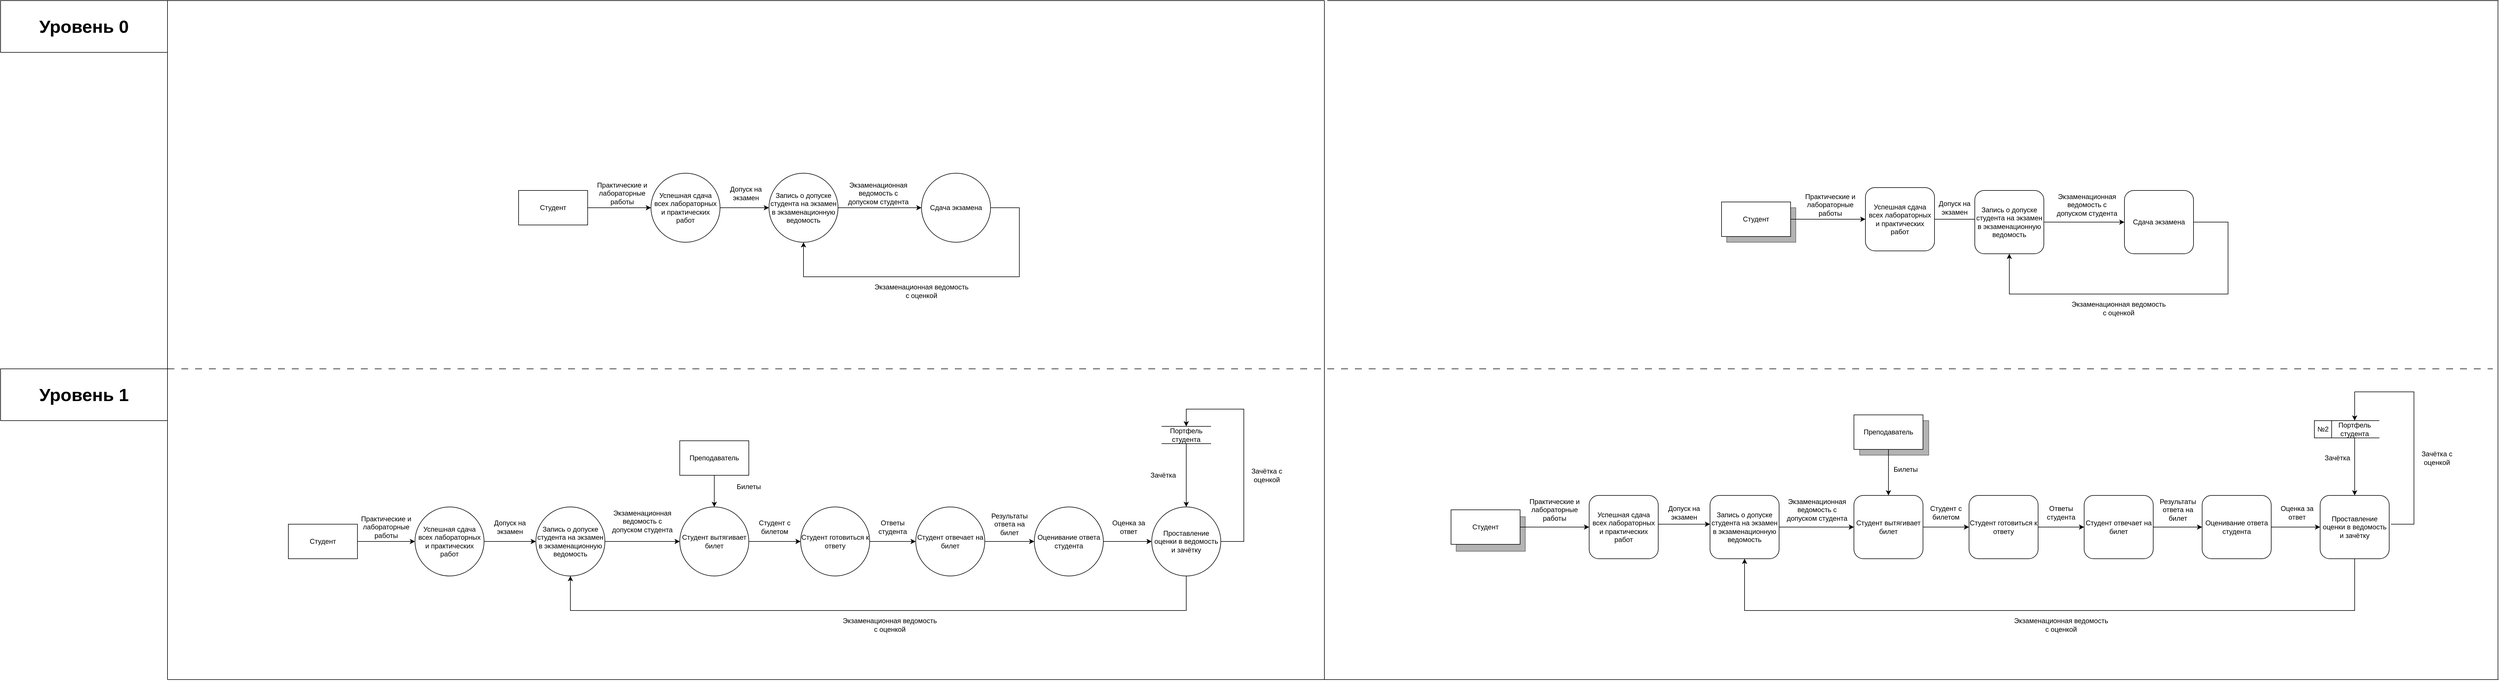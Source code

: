 <mxfile version="24.7.17">
  <diagram name="Страница — 1" id="KuF1aNF__Dn9vjjgXvMM">
    <mxGraphModel dx="2700" dy="2053" grid="1" gridSize="10" guides="1" tooltips="1" connect="1" arrows="1" fold="1" page="1" pageScale="1" pageWidth="827" pageHeight="1169" math="0" shadow="0">
      <root>
        <mxCell id="0" />
        <mxCell id="1" parent="0" />
        <mxCell id="7VWR8RbHU1ZDGCrCG8eW-115" value="" style="rounded=0;whiteSpace=wrap;html=1;fillColor=#B3B3B3;fontColor=#333333;strokeColor=#666666;" parent="1" vertex="1">
          <mxGeometry x="2610" y="450" width="120" height="60" as="geometry" />
        </mxCell>
        <mxCell id="oi9j0CM-D3y_nceLljSZ-13" value="Преподаватель" style="rounded=0;whiteSpace=wrap;html=1;" parent="1" vertex="1">
          <mxGeometry x="560" y="485" width="120" height="60" as="geometry" />
        </mxCell>
        <mxCell id="oi9j0CM-D3y_nceLljSZ-25" value="" style="endArrow=classic;html=1;rounded=0;exitX=1;exitY=0.5;exitDx=0;exitDy=0;entryX=0;entryY=0.5;entryDx=0;entryDy=0;" parent="1" source="Vf7tZnKfZint6bOVtPZR-2" edge="1">
          <mxGeometry width="50" height="50" relative="1" as="geometry">
            <mxPoint x="190" y="660" as="sourcePoint" />
            <mxPoint x="310" y="660" as="targetPoint" />
          </mxGeometry>
        </mxCell>
        <mxCell id="oi9j0CM-D3y_nceLljSZ-30" value="Допуск на&lt;br&gt;экзамен" style="text;html=1;align=center;verticalAlign=middle;whiteSpace=wrap;rounded=0;" parent="1" vertex="1">
          <mxGeometry x="230" y="620" width="70" height="30" as="geometry" />
        </mxCell>
        <mxCell id="7VWR8RbHU1ZDGCrCG8eW-5" value="Ответы студента" style="text;html=1;align=center;verticalAlign=middle;whiteSpace=wrap;rounded=0;" parent="1" vertex="1">
          <mxGeometry x="900" y="620" width="60" height="30" as="geometry" />
        </mxCell>
        <mxCell id="7VWR8RbHU1ZDGCrCG8eW-9" value="Запись о допуске студента на экзамен в экзаменационную ведомость" style="ellipse;whiteSpace=wrap;html=1;aspect=fixed;" parent="1" vertex="1">
          <mxGeometry x="310" y="600" width="120" height="120" as="geometry" />
        </mxCell>
        <mxCell id="7VWR8RbHU1ZDGCrCG8eW-18" value="" style="endArrow=classic;html=1;rounded=0;exitX=1;exitY=0.5;exitDx=0;exitDy=0;entryX=0;entryY=0.5;entryDx=0;entryDy=0;" parent="1" source="7VWR8RbHU1ZDGCrCG8eW-9" target="7VWR8RbHU1ZDGCrCG8eW-20" edge="1">
          <mxGeometry width="50" height="50" relative="1" as="geometry">
            <mxPoint x="530" y="770" as="sourcePoint" />
            <mxPoint x="590" y="660" as="targetPoint" />
          </mxGeometry>
        </mxCell>
        <mxCell id="7VWR8RbHU1ZDGCrCG8eW-19" value="Экзаменационная&lt;br&gt;ведомость с допуском студента" style="text;html=1;align=center;verticalAlign=middle;whiteSpace=wrap;rounded=0;" parent="1" vertex="1">
          <mxGeometry x="440" y="600" width="110" height="50" as="geometry" />
        </mxCell>
        <mxCell id="7VWR8RbHU1ZDGCrCG8eW-20" value="Студент вытягивает билет" style="ellipse;whiteSpace=wrap;html=1;aspect=fixed;" parent="1" vertex="1">
          <mxGeometry x="560" y="600" width="120" height="120" as="geometry" />
        </mxCell>
        <mxCell id="7VWR8RbHU1ZDGCrCG8eW-21" value="" style="endArrow=classic;html=1;rounded=0;entryX=0.5;entryY=0;entryDx=0;entryDy=0;exitX=0.5;exitY=1;exitDx=0;exitDy=0;" parent="1" source="oi9j0CM-D3y_nceLljSZ-13" target="7VWR8RbHU1ZDGCrCG8eW-20" edge="1">
          <mxGeometry width="50" height="50" relative="1" as="geometry">
            <mxPoint x="650" y="520" as="sourcePoint" />
            <mxPoint x="800" y="710" as="targetPoint" />
          </mxGeometry>
        </mxCell>
        <mxCell id="7VWR8RbHU1ZDGCrCG8eW-22" value="Билеты" style="text;html=1;align=center;verticalAlign=middle;whiteSpace=wrap;rounded=0;" parent="1" vertex="1">
          <mxGeometry x="650" y="550" width="60" height="30" as="geometry" />
        </mxCell>
        <mxCell id="7VWR8RbHU1ZDGCrCG8eW-23" value="Студент готовиться к ответу" style="ellipse;whiteSpace=wrap;html=1;aspect=fixed;" parent="1" vertex="1">
          <mxGeometry x="770" y="600" width="120" height="120" as="geometry" />
        </mxCell>
        <mxCell id="7VWR8RbHU1ZDGCrCG8eW-24" value="" style="endArrow=classic;html=1;rounded=0;exitX=1;exitY=0.5;exitDx=0;exitDy=0;entryX=0;entryY=0.5;entryDx=0;entryDy=0;" parent="1" source="7VWR8RbHU1ZDGCrCG8eW-20" target="7VWR8RbHU1ZDGCrCG8eW-23" edge="1">
          <mxGeometry width="50" height="50" relative="1" as="geometry">
            <mxPoint x="790" y="760" as="sourcePoint" />
            <mxPoint x="840" y="710" as="targetPoint" />
          </mxGeometry>
        </mxCell>
        <mxCell id="7VWR8RbHU1ZDGCrCG8eW-25" value="Студент с билетом" style="text;html=1;align=center;verticalAlign=middle;whiteSpace=wrap;rounded=0;" parent="1" vertex="1">
          <mxGeometry x="695" y="620" width="60" height="30" as="geometry" />
        </mxCell>
        <mxCell id="7VWR8RbHU1ZDGCrCG8eW-26" value="Студент отвечает на билет" style="ellipse;whiteSpace=wrap;html=1;aspect=fixed;" parent="1" vertex="1">
          <mxGeometry x="970" y="600" width="120" height="120" as="geometry" />
        </mxCell>
        <mxCell id="7VWR8RbHU1ZDGCrCG8eW-27" value="" style="endArrow=classic;html=1;rounded=0;exitX=1;exitY=0.5;exitDx=0;exitDy=0;entryX=0;entryY=0.5;entryDx=0;entryDy=0;" parent="1" source="7VWR8RbHU1ZDGCrCG8eW-23" target="7VWR8RbHU1ZDGCrCG8eW-26" edge="1">
          <mxGeometry width="50" height="50" relative="1" as="geometry">
            <mxPoint x="760" y="780" as="sourcePoint" />
            <mxPoint x="1110" y="660" as="targetPoint" />
          </mxGeometry>
        </mxCell>
        <mxCell id="7VWR8RbHU1ZDGCrCG8eW-28" value="Портфель студента" style="text;html=1;align=center;verticalAlign=middle;whiteSpace=wrap;rounded=0;" parent="1" vertex="1">
          <mxGeometry x="1397" y="460" width="86" height="30" as="geometry" />
        </mxCell>
        <mxCell id="7VWR8RbHU1ZDGCrCG8eW-29" value="" style="endArrow=classic;html=1;rounded=0;exitX=1;exitY=0.5;exitDx=0;exitDy=0;entryX=0;entryY=0.5;entryDx=0;entryDy=0;" parent="1" source="7VWR8RbHU1ZDGCrCG8eW-26" target="7VWR8RbHU1ZDGCrCG8eW-31" edge="1">
          <mxGeometry width="50" height="50" relative="1" as="geometry">
            <mxPoint x="1020" y="780" as="sourcePoint" />
            <mxPoint x="1330" y="660" as="targetPoint" />
          </mxGeometry>
        </mxCell>
        <mxCell id="7VWR8RbHU1ZDGCrCG8eW-30" value="Результаты ответа на билет" style="text;html=1;align=center;verticalAlign=middle;whiteSpace=wrap;rounded=0;" parent="1" vertex="1">
          <mxGeometry x="1090" y="615" width="86" height="30" as="geometry" />
        </mxCell>
        <mxCell id="7VWR8RbHU1ZDGCrCG8eW-31" value="Оценивание ответа студента" style="ellipse;whiteSpace=wrap;html=1;aspect=fixed;" parent="1" vertex="1">
          <mxGeometry x="1176" y="600" width="120" height="120" as="geometry" />
        </mxCell>
        <mxCell id="7VWR8RbHU1ZDGCrCG8eW-32" value="" style="endArrow=none;html=1;rounded=0;exitX=0;exitY=0;exitDx=0;exitDy=0;entryX=1;entryY=0;entryDx=0;entryDy=0;" parent="1" source="7VWR8RbHU1ZDGCrCG8eW-28" target="7VWR8RbHU1ZDGCrCG8eW-28" edge="1">
          <mxGeometry width="50" height="50" relative="1" as="geometry">
            <mxPoint x="1190" y="770" as="sourcePoint" />
            <mxPoint x="1240" y="720" as="targetPoint" />
          </mxGeometry>
        </mxCell>
        <mxCell id="7VWR8RbHU1ZDGCrCG8eW-33" value="" style="endArrow=none;html=1;rounded=0;exitX=0;exitY=1;exitDx=0;exitDy=0;entryX=1;entryY=1;entryDx=0;entryDy=0;" parent="1" source="7VWR8RbHU1ZDGCrCG8eW-28" target="7VWR8RbHU1ZDGCrCG8eW-28" edge="1">
          <mxGeometry width="50" height="50" relative="1" as="geometry">
            <mxPoint x="1190" y="720" as="sourcePoint" />
            <mxPoint x="1240" y="670" as="targetPoint" />
          </mxGeometry>
        </mxCell>
        <mxCell id="7VWR8RbHU1ZDGCrCG8eW-35" value="" style="endArrow=classic;html=1;rounded=0;entryX=0.5;entryY=0;entryDx=0;entryDy=0;exitX=0.5;exitY=1;exitDx=0;exitDy=0;" parent="1" source="7VWR8RbHU1ZDGCrCG8eW-28" edge="1" target="7VWR8RbHU1ZDGCrCG8eW-36">
          <mxGeometry width="50" height="50" relative="1" as="geometry">
            <mxPoint x="1614" y="500" as="sourcePoint" />
            <mxPoint x="1500" y="600" as="targetPoint" />
          </mxGeometry>
        </mxCell>
        <mxCell id="7VWR8RbHU1ZDGCrCG8eW-36" value="Проставление оценки в ведомость и зачётку" style="ellipse;whiteSpace=wrap;html=1;aspect=fixed;" parent="1" vertex="1">
          <mxGeometry x="1380" y="600" width="120" height="120" as="geometry" />
        </mxCell>
        <mxCell id="7VWR8RbHU1ZDGCrCG8eW-37" value="" style="endArrow=classic;html=1;rounded=0;exitX=1;exitY=0.5;exitDx=0;exitDy=0;entryX=0;entryY=0.5;entryDx=0;entryDy=0;" parent="1" source="7VWR8RbHU1ZDGCrCG8eW-31" target="7VWR8RbHU1ZDGCrCG8eW-36" edge="1">
          <mxGeometry width="50" height="50" relative="1" as="geometry">
            <mxPoint x="1220" y="740" as="sourcePoint" />
            <mxPoint x="1270" y="690" as="targetPoint" />
          </mxGeometry>
        </mxCell>
        <mxCell id="7VWR8RbHU1ZDGCrCG8eW-38" value="Оценка за ответ" style="text;html=1;align=center;verticalAlign=middle;whiteSpace=wrap;rounded=0;" parent="1" vertex="1">
          <mxGeometry x="1310" y="620" width="60" height="30" as="geometry" />
        </mxCell>
        <mxCell id="7VWR8RbHU1ZDGCrCG8eW-39" value="" style="endArrow=classic;html=1;rounded=0;exitX=1;exitY=0.5;exitDx=0;exitDy=0;entryX=0.5;entryY=0;entryDx=0;entryDy=0;" parent="1" source="7VWR8RbHU1ZDGCrCG8eW-36" edge="1" target="7VWR8RbHU1ZDGCrCG8eW-28">
          <mxGeometry width="50" height="50" relative="1" as="geometry">
            <mxPoint x="1330" y="890" as="sourcePoint" />
            <mxPoint x="1500" y="460" as="targetPoint" />
            <Array as="points">
              <mxPoint x="1540" y="660" />
              <mxPoint x="1540" y="430" />
              <mxPoint x="1440" y="430" />
            </Array>
          </mxGeometry>
        </mxCell>
        <mxCell id="7VWR8RbHU1ZDGCrCG8eW-40" value="Зачётка" style="text;html=1;align=center;verticalAlign=middle;whiteSpace=wrap;rounded=0;" parent="1" vertex="1">
          <mxGeometry x="1370" y="530" width="60" height="30" as="geometry" />
        </mxCell>
        <mxCell id="7VWR8RbHU1ZDGCrCG8eW-41" value="Зачётка с оценкой" style="text;html=1;align=center;verticalAlign=middle;whiteSpace=wrap;rounded=0;" parent="1" vertex="1">
          <mxGeometry x="1550" y="530" width="60" height="30" as="geometry" />
        </mxCell>
        <mxCell id="7VWR8RbHU1ZDGCrCG8eW-43" value="" style="endArrow=classic;html=1;rounded=0;exitX=0.5;exitY=1;exitDx=0;exitDy=0;entryX=0.5;entryY=1;entryDx=0;entryDy=0;" parent="1" source="7VWR8RbHU1ZDGCrCG8eW-36" target="7VWR8RbHU1ZDGCrCG8eW-9" edge="1">
          <mxGeometry width="50" height="50" relative="1" as="geometry">
            <mxPoint x="1300" y="710" as="sourcePoint" />
            <mxPoint x="370" y="800" as="targetPoint" />
            <Array as="points">
              <mxPoint x="1440" y="780" />
              <mxPoint x="370" y="780" />
            </Array>
          </mxGeometry>
        </mxCell>
        <mxCell id="7VWR8RbHU1ZDGCrCG8eW-44" value="Экзаменационная ведомость с оценкой" style="text;html=1;align=center;verticalAlign=middle;whiteSpace=wrap;rounded=0;" parent="1" vertex="1">
          <mxGeometry x="840" y="790" width="170" height="30" as="geometry" />
        </mxCell>
        <mxCell id="7VWR8RbHU1ZDGCrCG8eW-48" value="" style="endArrow=none;html=1;rounded=0;" parent="1" edge="1">
          <mxGeometry width="50" height="50" relative="1" as="geometry">
            <mxPoint x="-330" y="900" as="sourcePoint" />
            <mxPoint x="1680" y="900" as="targetPoint" />
          </mxGeometry>
        </mxCell>
        <mxCell id="7VWR8RbHU1ZDGCrCG8eW-49" value="" style="endArrow=none;html=1;rounded=0;" parent="1" edge="1">
          <mxGeometry width="50" height="50" relative="1" as="geometry">
            <mxPoint x="-330" y="900" as="sourcePoint" />
            <mxPoint x="-330" y="-280" as="targetPoint" />
          </mxGeometry>
        </mxCell>
        <mxCell id="7VWR8RbHU1ZDGCrCG8eW-51" value="" style="endArrow=none;html=1;rounded=0;" parent="1" edge="1">
          <mxGeometry width="50" height="50" relative="1" as="geometry">
            <mxPoint x="1680" y="-280" as="sourcePoint" />
            <mxPoint x="1680" y="900" as="targetPoint" />
          </mxGeometry>
        </mxCell>
        <mxCell id="7VWR8RbHU1ZDGCrCG8eW-53" value="Преподаватель" style="rounded=0;whiteSpace=wrap;html=1;" parent="1" vertex="1">
          <mxGeometry x="2600" y="440" width="120" height="60" as="geometry" />
        </mxCell>
        <mxCell id="7VWR8RbHU1ZDGCrCG8eW-61" value="" style="endArrow=classic;html=1;rounded=0;exitX=1;exitY=0.5;exitDx=0;exitDy=0;entryX=0;entryY=0.5;entryDx=0;entryDy=0;" parent="1" edge="1">
          <mxGeometry width="50" height="50" relative="1" as="geometry">
            <mxPoint x="2230" y="630" as="sourcePoint" />
            <mxPoint x="2350" y="630" as="targetPoint" />
          </mxGeometry>
        </mxCell>
        <mxCell id="7VWR8RbHU1ZDGCrCG8eW-65" value="Допуск на&lt;br&gt;экзамен" style="text;html=1;align=center;verticalAlign=middle;whiteSpace=wrap;rounded=0;" parent="1" vertex="1">
          <mxGeometry x="2270" y="595" width="70" height="30" as="geometry" />
        </mxCell>
        <mxCell id="7VWR8RbHU1ZDGCrCG8eW-66" value="Ответы студента" style="text;html=1;align=center;verticalAlign=middle;whiteSpace=wrap;rounded=0;" parent="1" vertex="1">
          <mxGeometry x="2930" y="595" width="60" height="30" as="geometry" />
        </mxCell>
        <mxCell id="7VWR8RbHU1ZDGCrCG8eW-73" value="" style="endArrow=classic;html=1;rounded=0;exitX=1;exitY=0.5;exitDx=0;exitDy=0;entryX=0;entryY=0.5;entryDx=0;entryDy=0;" parent="1" edge="1" target="7VWR8RbHU1ZDGCrCG8eW-102" source="7VWR8RbHU1ZDGCrCG8eW-101">
          <mxGeometry width="50" height="50" relative="1" as="geometry">
            <mxPoint x="2470" y="630" as="sourcePoint" />
            <mxPoint x="2630" y="630" as="targetPoint" />
          </mxGeometry>
        </mxCell>
        <mxCell id="7VWR8RbHU1ZDGCrCG8eW-74" value="Экзаменационная&lt;br&gt;ведомость с допуском студента" style="text;html=1;align=center;verticalAlign=middle;whiteSpace=wrap;rounded=0;" parent="1" vertex="1">
          <mxGeometry x="2481" y="580" width="110" height="50" as="geometry" />
        </mxCell>
        <mxCell id="7VWR8RbHU1ZDGCrCG8eW-76" value="" style="endArrow=classic;html=1;rounded=0;exitX=0.5;exitY=1;exitDx=0;exitDy=0;entryX=0.5;entryY=0;entryDx=0;entryDy=0;" parent="1" source="7VWR8RbHU1ZDGCrCG8eW-53" edge="1" target="7VWR8RbHU1ZDGCrCG8eW-102">
          <mxGeometry width="50" height="50" relative="1" as="geometry">
            <mxPoint x="2790" y="730" as="sourcePoint" />
            <mxPoint x="2690" y="690" as="targetPoint" />
          </mxGeometry>
        </mxCell>
        <mxCell id="7VWR8RbHU1ZDGCrCG8eW-77" value="Билеты" style="text;html=1;align=center;verticalAlign=middle;whiteSpace=wrap;rounded=0;" parent="1" vertex="1">
          <mxGeometry x="2660" y="520" width="60" height="30" as="geometry" />
        </mxCell>
        <mxCell id="7VWR8RbHU1ZDGCrCG8eW-79" value="" style="endArrow=classic;html=1;rounded=0;exitX=1;exitY=0.5;exitDx=0;exitDy=0;entryX=0;entryY=0.5;entryDx=0;entryDy=0;" parent="1" edge="1" target="7VWR8RbHU1ZDGCrCG8eW-103" source="7VWR8RbHU1ZDGCrCG8eW-102">
          <mxGeometry width="50" height="50" relative="1" as="geometry">
            <mxPoint x="2750" y="630" as="sourcePoint" />
            <mxPoint x="2830" y="630" as="targetPoint" />
          </mxGeometry>
        </mxCell>
        <mxCell id="7VWR8RbHU1ZDGCrCG8eW-80" value="Студент с билетом" style="text;html=1;align=center;verticalAlign=middle;whiteSpace=wrap;rounded=0;" parent="1" vertex="1">
          <mxGeometry x="2730" y="595" width="60" height="30" as="geometry" />
        </mxCell>
        <mxCell id="7VWR8RbHU1ZDGCrCG8eW-82" value="" style="endArrow=classic;html=1;rounded=0;exitX=1;exitY=0.5;exitDx=0;exitDy=0;entryX=0;entryY=0.5;entryDx=0;entryDy=0;" parent="1" edge="1" target="7VWR8RbHU1ZDGCrCG8eW-104" source="7VWR8RbHU1ZDGCrCG8eW-103">
          <mxGeometry width="50" height="50" relative="1" as="geometry">
            <mxPoint x="2950" y="630" as="sourcePoint" />
            <mxPoint x="3040.0" y="630" as="targetPoint" />
          </mxGeometry>
        </mxCell>
        <mxCell id="7VWR8RbHU1ZDGCrCG8eW-83" value="Портфель студента" style="text;html=1;align=center;verticalAlign=middle;whiteSpace=wrap;rounded=0;" parent="1" vertex="1">
          <mxGeometry x="3427" y="450" width="86" height="30" as="geometry" />
        </mxCell>
        <mxCell id="7VWR8RbHU1ZDGCrCG8eW-84" value="" style="endArrow=classic;html=1;rounded=0;exitX=1;exitY=0.5;exitDx=0;exitDy=0;entryX=0;entryY=0.5;entryDx=0;entryDy=0;" parent="1" edge="1" target="7VWR8RbHU1ZDGCrCG8eW-105" source="7VWR8RbHU1ZDGCrCG8eW-104">
          <mxGeometry width="50" height="50" relative="1" as="geometry">
            <mxPoint x="3160.0" y="630" as="sourcePoint" />
            <mxPoint x="3256" y="630" as="targetPoint" />
          </mxGeometry>
        </mxCell>
        <mxCell id="7VWR8RbHU1ZDGCrCG8eW-85" value="Результаты ответа на билет" style="text;html=1;align=center;verticalAlign=middle;whiteSpace=wrap;rounded=0;" parent="1" vertex="1">
          <mxGeometry x="3120" y="590" width="86" height="30" as="geometry" />
        </mxCell>
        <mxCell id="7VWR8RbHU1ZDGCrCG8eW-87" value="" style="endArrow=none;html=1;rounded=0;exitX=0;exitY=0;exitDx=0;exitDy=0;entryX=1;entryY=0;entryDx=0;entryDy=0;" parent="1" source="7VWR8RbHU1ZDGCrCG8eW-83" target="7VWR8RbHU1ZDGCrCG8eW-83" edge="1">
          <mxGeometry width="50" height="50" relative="1" as="geometry">
            <mxPoint x="3163" y="760" as="sourcePoint" />
            <mxPoint x="3213" y="710" as="targetPoint" />
          </mxGeometry>
        </mxCell>
        <mxCell id="7VWR8RbHU1ZDGCrCG8eW-88" value="" style="endArrow=none;html=1;rounded=0;exitX=0;exitY=1;exitDx=0;exitDy=0;entryX=1;entryY=1;entryDx=0;entryDy=0;" parent="1" source="7VWR8RbHU1ZDGCrCG8eW-83" target="7VWR8RbHU1ZDGCrCG8eW-83" edge="1">
          <mxGeometry width="50" height="50" relative="1" as="geometry">
            <mxPoint x="3163" y="710" as="sourcePoint" />
            <mxPoint x="3213" y="660" as="targetPoint" />
          </mxGeometry>
        </mxCell>
        <mxCell id="7VWR8RbHU1ZDGCrCG8eW-89" value="" style="endArrow=classic;html=1;rounded=0;entryX=0.5;entryY=0;entryDx=0;entryDy=0;exitX=0.5;exitY=1;exitDx=0;exitDy=0;" parent="1" source="7VWR8RbHU1ZDGCrCG8eW-83" target="7VWR8RbHU1ZDGCrCG8eW-106" edge="1">
          <mxGeometry width="50" height="50" relative="1" as="geometry">
            <mxPoint x="3587" y="470" as="sourcePoint" />
            <mxPoint x="3403" y="580" as="targetPoint" />
          </mxGeometry>
        </mxCell>
        <mxCell id="7VWR8RbHU1ZDGCrCG8eW-91" value="" style="endArrow=classic;html=1;rounded=0;exitX=1;exitY=0.5;exitDx=0;exitDy=0;entryX=0;entryY=0.5;entryDx=0;entryDy=0;" parent="1" edge="1" target="7VWR8RbHU1ZDGCrCG8eW-106" source="7VWR8RbHU1ZDGCrCG8eW-105">
          <mxGeometry width="50" height="50" relative="1" as="geometry">
            <mxPoint x="3376.0" y="630" as="sourcePoint" />
            <mxPoint x="3480" y="630" as="targetPoint" />
          </mxGeometry>
        </mxCell>
        <mxCell id="7VWR8RbHU1ZDGCrCG8eW-92" value="Оценка за ответ" style="text;html=1;align=center;verticalAlign=middle;whiteSpace=wrap;rounded=0;" parent="1" vertex="1">
          <mxGeometry x="3340" y="595" width="60" height="30" as="geometry" />
        </mxCell>
        <mxCell id="7VWR8RbHU1ZDGCrCG8eW-93" value="" style="endArrow=classic;html=1;rounded=0;exitX=1;exitY=0.5;exitDx=0;exitDy=0;entryX=0.5;entryY=0;entryDx=0;entryDy=0;" parent="1" edge="1" target="7VWR8RbHU1ZDGCrCG8eW-83">
          <mxGeometry width="50" height="50" relative="1" as="geometry">
            <mxPoint x="3533" y="630" as="sourcePoint" />
            <mxPoint x="3473" y="430" as="targetPoint" />
            <Array as="points">
              <mxPoint x="3573" y="630" />
              <mxPoint x="3573" y="400" />
              <mxPoint x="3470" y="400" />
            </Array>
          </mxGeometry>
        </mxCell>
        <mxCell id="7VWR8RbHU1ZDGCrCG8eW-94" value="Зачётка" style="text;html=1;align=center;verticalAlign=middle;whiteSpace=wrap;rounded=0;" parent="1" vertex="1">
          <mxGeometry x="3410" y="500" width="60" height="30" as="geometry" />
        </mxCell>
        <mxCell id="7VWR8RbHU1ZDGCrCG8eW-95" value="Зачётка с оценкой" style="text;html=1;align=center;verticalAlign=middle;whiteSpace=wrap;rounded=0;" parent="1" vertex="1">
          <mxGeometry x="3583" y="500" width="60" height="30" as="geometry" />
        </mxCell>
        <mxCell id="7VWR8RbHU1ZDGCrCG8eW-96" value="" style="endArrow=classic;html=1;rounded=0;exitX=0.5;exitY=1;exitDx=0;exitDy=0;entryX=0.5;entryY=1;entryDx=0;entryDy=0;" parent="1" target="7VWR8RbHU1ZDGCrCG8eW-101" edge="1" source="7VWR8RbHU1ZDGCrCG8eW-106">
          <mxGeometry width="50" height="50" relative="1" as="geometry">
            <mxPoint x="3540" y="690" as="sourcePoint" />
            <mxPoint x="2410" y="770" as="targetPoint" />
            <Array as="points">
              <mxPoint x="3470" y="780" />
              <mxPoint x="2410" y="780" />
            </Array>
          </mxGeometry>
        </mxCell>
        <mxCell id="7VWR8RbHU1ZDGCrCG8eW-97" value="Экзаменационная ведомость с оценкой" style="text;html=1;align=center;verticalAlign=middle;whiteSpace=wrap;rounded=0;" parent="1" vertex="1">
          <mxGeometry x="2875" y="790" width="170" height="30" as="geometry" />
        </mxCell>
        <mxCell id="7VWR8RbHU1ZDGCrCG8eW-101" value="Запись о допуске студента на экзамен в экзаменационную ведомость" style="rounded=1;whiteSpace=wrap;html=1;" parent="1" vertex="1">
          <mxGeometry x="2350" y="580" width="120" height="110" as="geometry" />
        </mxCell>
        <mxCell id="7VWR8RbHU1ZDGCrCG8eW-102" value="Студент вытягивает билет" style="rounded=1;whiteSpace=wrap;html=1;" parent="1" vertex="1">
          <mxGeometry x="2600" y="580" width="120" height="110" as="geometry" />
        </mxCell>
        <mxCell id="7VWR8RbHU1ZDGCrCG8eW-103" value="Студент готовиться к ответу" style="rounded=1;whiteSpace=wrap;html=1;" parent="1" vertex="1">
          <mxGeometry x="2800" y="580" width="120" height="110" as="geometry" />
        </mxCell>
        <mxCell id="7VWR8RbHU1ZDGCrCG8eW-104" value="Студент отвечает на билет" style="rounded=1;whiteSpace=wrap;html=1;" parent="1" vertex="1">
          <mxGeometry x="3000" y="580" width="120" height="110" as="geometry" />
        </mxCell>
        <mxCell id="7VWR8RbHU1ZDGCrCG8eW-105" value="Оценивание ответа студента" style="rounded=1;whiteSpace=wrap;html=1;" parent="1" vertex="1">
          <mxGeometry x="3205" y="580" width="120" height="110" as="geometry" />
        </mxCell>
        <mxCell id="7VWR8RbHU1ZDGCrCG8eW-106" value="Проставление оценки в ведомость и зачётку" style="rounded=1;whiteSpace=wrap;html=1;" parent="1" vertex="1">
          <mxGeometry x="3410" y="580" width="120" height="110" as="geometry" />
        </mxCell>
        <mxCell id="7VWR8RbHU1ZDGCrCG8eW-108" value="№2" style="rounded=0;whiteSpace=wrap;html=1;fillColor=none;" parent="1" vertex="1">
          <mxGeometry x="3400" y="450" width="30" height="30" as="geometry" />
        </mxCell>
        <mxCell id="a7-azmmy95JN8hFRcXhF-1" value="Студент" style="rounded=0;whiteSpace=wrap;html=1;" parent="1" vertex="1">
          <mxGeometry x="280" y="50" width="120" height="60" as="geometry" />
        </mxCell>
        <mxCell id="a7-azmmy95JN8hFRcXhF-3" value="Успешная сдача всех лабораторных и практических работ" style="ellipse;whiteSpace=wrap;html=1;aspect=fixed;" parent="1" vertex="1">
          <mxGeometry x="510" y="20" width="120" height="120" as="geometry" />
        </mxCell>
        <mxCell id="a7-azmmy95JN8hFRcXhF-5" value="" style="endArrow=classic;html=1;rounded=0;exitX=1;exitY=0.5;exitDx=0;exitDy=0;entryX=0;entryY=0.5;entryDx=0;entryDy=0;" parent="1" source="a7-azmmy95JN8hFRcXhF-1" target="a7-azmmy95JN8hFRcXhF-3" edge="1">
          <mxGeometry width="50" height="50" relative="1" as="geometry">
            <mxPoint x="805" y="120" as="sourcePoint" />
            <mxPoint x="855" y="70" as="targetPoint" />
          </mxGeometry>
        </mxCell>
        <mxCell id="a7-azmmy95JN8hFRcXhF-9" value="" style="endArrow=classic;html=1;rounded=0;exitX=1;exitY=0.5;exitDx=0;exitDy=0;entryX=0;entryY=0.5;entryDx=0;entryDy=0;" parent="1" source="a7-azmmy95JN8hFRcXhF-3" edge="1">
          <mxGeometry width="50" height="50" relative="1" as="geometry">
            <mxPoint x="805" y="120" as="sourcePoint" />
            <mxPoint x="715" y="80" as="targetPoint" />
          </mxGeometry>
        </mxCell>
        <mxCell id="a7-azmmy95JN8hFRcXhF-11" value="Практические и лабораторные работы" style="text;html=1;align=center;verticalAlign=middle;whiteSpace=wrap;rounded=0;rotation=0;" parent="1" vertex="1">
          <mxGeometry x="400" y="35" width="120" height="40" as="geometry" />
        </mxCell>
        <mxCell id="a7-azmmy95JN8hFRcXhF-13" value="Допуск на&lt;br&gt;экзамен" style="text;html=1;align=center;verticalAlign=middle;whiteSpace=wrap;rounded=0;" parent="1" vertex="1">
          <mxGeometry x="640" y="40" width="70" height="30" as="geometry" />
        </mxCell>
        <mxCell id="a7-azmmy95JN8hFRcXhF-14" value="Запись о допуске студента на экзамен в экзаменационную ведомость" style="ellipse;whiteSpace=wrap;html=1;aspect=fixed;" parent="1" vertex="1">
          <mxGeometry x="715" y="20" width="120" height="120" as="geometry" />
        </mxCell>
        <mxCell id="a7-azmmy95JN8hFRcXhF-20" value="Сдача экзамена" style="ellipse;whiteSpace=wrap;html=1;aspect=fixed;" parent="1" vertex="1">
          <mxGeometry x="980" y="20" width="120" height="120" as="geometry" />
        </mxCell>
        <mxCell id="a7-azmmy95JN8hFRcXhF-22" value="Экзаменационная&lt;br&gt;ведомость с допуском студента" style="text;html=1;align=center;verticalAlign=middle;whiteSpace=wrap;rounded=0;" parent="1" vertex="1">
          <mxGeometry x="850" y="30" width="110" height="50" as="geometry" />
        </mxCell>
        <mxCell id="a7-azmmy95JN8hFRcXhF-23" value="" style="endArrow=classic;html=1;rounded=0;exitX=1;exitY=0.5;exitDx=0;exitDy=0;entryX=0;entryY=0.5;entryDx=0;entryDy=0;" parent="1" source="a7-azmmy95JN8hFRcXhF-14" target="a7-azmmy95JN8hFRcXhF-20" edge="1">
          <mxGeometry width="50" height="50" relative="1" as="geometry">
            <mxPoint x="1205" y="440" as="sourcePoint" />
            <mxPoint x="1255" y="390" as="targetPoint" />
          </mxGeometry>
        </mxCell>
        <mxCell id="a7-azmmy95JN8hFRcXhF-24" value="" style="endArrow=classic;html=1;rounded=0;exitX=1;exitY=0.5;exitDx=0;exitDy=0;entryX=0.5;entryY=1;entryDx=0;entryDy=0;" parent="1" source="a7-azmmy95JN8hFRcXhF-20" edge="1" target="a7-azmmy95JN8hFRcXhF-14">
          <mxGeometry width="50" height="50" relative="1" as="geometry">
            <mxPoint x="1085" y="290" as="sourcePoint" />
            <mxPoint x="775" y="220" as="targetPoint" />
            <Array as="points">
              <mxPoint x="1150" y="80" />
              <mxPoint x="1150" y="200" />
              <mxPoint x="775" y="200" />
            </Array>
          </mxGeometry>
        </mxCell>
        <mxCell id="a7-azmmy95JN8hFRcXhF-25" value="Экзаменационная ведомость с оценкой" style="text;html=1;align=center;verticalAlign=middle;whiteSpace=wrap;rounded=0;" parent="1" vertex="1">
          <mxGeometry x="895" y="210" width="170" height="30" as="geometry" />
        </mxCell>
        <mxCell id="a7-azmmy95JN8hFRcXhF-26" value="" style="endArrow=none;html=1;rounded=0;dashed=1;dashPattern=12 12;" parent="1" edge="1">
          <mxGeometry width="50" height="50" relative="1" as="geometry">
            <mxPoint x="-330" y="360" as="sourcePoint" />
            <mxPoint x="1680" y="360" as="targetPoint" />
          </mxGeometry>
        </mxCell>
        <mxCell id="a7-azmmy95JN8hFRcXhF-27" value="" style="endArrow=none;html=1;rounded=0;" parent="1" edge="1">
          <mxGeometry width="50" height="50" relative="1" as="geometry">
            <mxPoint x="-330" y="-280" as="sourcePoint" />
            <mxPoint x="1680" y="-280" as="targetPoint" />
          </mxGeometry>
        </mxCell>
        <mxCell id="a7-azmmy95JN8hFRcXhF-28" value="&lt;b&gt;&lt;font style=&quot;font-size: 31px;&quot;&gt;Уровень 0&lt;/font&gt;&lt;/b&gt;" style="rounded=0;whiteSpace=wrap;html=1;fillColor=none;" parent="1" vertex="1">
          <mxGeometry x="-620" y="-280" width="290" height="90" as="geometry" />
        </mxCell>
        <mxCell id="a7-azmmy95JN8hFRcXhF-31" value="&lt;b&gt;&lt;font style=&quot;font-size: 31px;&quot;&gt;Уровень 1&lt;/font&gt;&lt;/b&gt;" style="rounded=0;whiteSpace=wrap;html=1;fillColor=none;" parent="1" vertex="1">
          <mxGeometry x="-620" y="360" width="290" height="90" as="geometry" />
        </mxCell>
        <mxCell id="a7-azmmy95JN8hFRcXhF-40" value="" style="endArrow=classic;html=1;rounded=0;exitX=1;exitY=0.5;exitDx=0;exitDy=0;entryX=0;entryY=0.5;entryDx=0;entryDy=0;" parent="1" edge="1">
          <mxGeometry width="50" height="50" relative="1" as="geometry">
            <mxPoint x="2735.0" y="100" as="sourcePoint" />
            <mxPoint x="2855" y="100" as="targetPoint" />
          </mxGeometry>
        </mxCell>
        <mxCell id="a7-azmmy95JN8hFRcXhF-44" value="Допуск на&lt;br&gt;экзамен" style="text;html=1;align=center;verticalAlign=middle;whiteSpace=wrap;rounded=0;" parent="1" vertex="1">
          <mxGeometry x="2740" y="65" width="70" height="30" as="geometry" />
        </mxCell>
        <mxCell id="a7-azmmy95JN8hFRcXhF-52" value="Экзаменационная&lt;br&gt;ведомость с допуском студента" style="text;html=1;align=center;verticalAlign=middle;whiteSpace=wrap;rounded=0;" parent="1" vertex="1">
          <mxGeometry x="2950" y="50" width="110" height="50" as="geometry" />
        </mxCell>
        <mxCell id="a7-azmmy95JN8hFRcXhF-53" value="" style="endArrow=classic;html=1;rounded=0;exitX=1;exitY=0.5;exitDx=0;exitDy=0;entryX=0;entryY=0.5;entryDx=0;entryDy=0;" parent="1" target="a7-azmmy95JN8hFRcXhF-60" edge="1" source="a7-azmmy95JN8hFRcXhF-59">
          <mxGeometry width="50" height="50" relative="1" as="geometry">
            <mxPoint x="2975" y="100" as="sourcePoint" />
            <mxPoint x="3165" y="100" as="targetPoint" />
          </mxGeometry>
        </mxCell>
        <mxCell id="a7-azmmy95JN8hFRcXhF-54" value="" style="endArrow=classic;html=1;rounded=0;exitX=1;exitY=0.5;exitDx=0;exitDy=0;entryX=0.5;entryY=1;entryDx=0;entryDy=0;" parent="1" edge="1" target="a7-azmmy95JN8hFRcXhF-59" source="a7-azmmy95JN8hFRcXhF-60">
          <mxGeometry width="50" height="50" relative="1" as="geometry">
            <mxPoint x="3285" y="100" as="sourcePoint" />
            <mxPoint x="2915" y="240" as="targetPoint" />
            <Array as="points">
              <mxPoint x="3250" y="105" />
              <mxPoint x="3250" y="230" />
              <mxPoint x="2870" y="230" />
            </Array>
          </mxGeometry>
        </mxCell>
        <mxCell id="a7-azmmy95JN8hFRcXhF-55" value="Экзаменационная ведомость с оценкой" style="text;html=1;align=center;verticalAlign=middle;whiteSpace=wrap;rounded=0;" parent="1" vertex="1">
          <mxGeometry x="2975" y="240" width="170" height="30" as="geometry" />
        </mxCell>
        <mxCell id="a7-azmmy95JN8hFRcXhF-57" value="Успешная сдача всех лабораторных и практических работ" style="rounded=1;whiteSpace=wrap;html=1;" parent="1" vertex="1">
          <mxGeometry x="2620" y="45" width="120" height="110" as="geometry" />
        </mxCell>
        <mxCell id="a7-azmmy95JN8hFRcXhF-59" value="Запись о допуске студента на экзамен в экзаменационную ведомость" style="rounded=1;whiteSpace=wrap;html=1;" parent="1" vertex="1">
          <mxGeometry x="2810" y="50" width="120" height="110" as="geometry" />
        </mxCell>
        <mxCell id="a7-azmmy95JN8hFRcXhF-60" value="Сдача экзамена" style="rounded=1;whiteSpace=wrap;html=1;" parent="1" vertex="1">
          <mxGeometry x="3070" y="50" width="120" height="110" as="geometry" />
        </mxCell>
        <mxCell id="a7-azmmy95JN8hFRcXhF-62" value="" style="endArrow=none;html=1;rounded=0;" parent="1" edge="1">
          <mxGeometry width="50" height="50" relative="1" as="geometry">
            <mxPoint x="1680" y="900" as="sourcePoint" />
            <mxPoint x="3720" y="900" as="targetPoint" />
          </mxGeometry>
        </mxCell>
        <mxCell id="a7-azmmy95JN8hFRcXhF-63" value="" style="endArrow=none;html=1;rounded=0;" parent="1" edge="1">
          <mxGeometry width="50" height="50" relative="1" as="geometry">
            <mxPoint x="3719" y="-280" as="sourcePoint" />
            <mxPoint x="3719" y="900" as="targetPoint" />
          </mxGeometry>
        </mxCell>
        <mxCell id="a7-azmmy95JN8hFRcXhF-64" value="" style="endArrow=none;html=1;rounded=0;" parent="1" edge="1">
          <mxGeometry width="50" height="50" relative="1" as="geometry">
            <mxPoint x="1685" y="-280" as="sourcePoint" />
            <mxPoint x="3720" y="-280" as="targetPoint" />
          </mxGeometry>
        </mxCell>
        <mxCell id="a7-azmmy95JN8hFRcXhF-65" value="" style="endArrow=none;html=1;rounded=0;dashed=1;dashPattern=12 12;" parent="1" edge="1">
          <mxGeometry width="50" height="50" relative="1" as="geometry">
            <mxPoint x="1685" y="360" as="sourcePoint" />
            <mxPoint x="3710" y="360" as="targetPoint" />
          </mxGeometry>
        </mxCell>
        <mxCell id="Vf7tZnKfZint6bOVtPZR-1" value="Студент" style="rounded=0;whiteSpace=wrap;html=1;" vertex="1" parent="1">
          <mxGeometry x="-120" y="630" width="120" height="60" as="geometry" />
        </mxCell>
        <mxCell id="Vf7tZnKfZint6bOVtPZR-2" value="Успешная сдача всех лабораторных и практических работ" style="ellipse;whiteSpace=wrap;html=1;aspect=fixed;" vertex="1" parent="1">
          <mxGeometry x="100" y="600" width="120" height="120" as="geometry" />
        </mxCell>
        <mxCell id="Vf7tZnKfZint6bOVtPZR-3" value="" style="endArrow=classic;html=1;rounded=0;exitX=1;exitY=0.5;exitDx=0;exitDy=0;entryX=0;entryY=0.5;entryDx=0;entryDy=0;" edge="1" parent="1" source="Vf7tZnKfZint6bOVtPZR-1" target="Vf7tZnKfZint6bOVtPZR-2">
          <mxGeometry width="50" height="50" relative="1" as="geometry">
            <mxPoint x="395" y="700" as="sourcePoint" />
            <mxPoint x="445" y="650" as="targetPoint" />
          </mxGeometry>
        </mxCell>
        <mxCell id="Vf7tZnKfZint6bOVtPZR-4" value="Практические и лабораторные работы" style="text;html=1;align=center;verticalAlign=middle;whiteSpace=wrap;rounded=0;rotation=0;" vertex="1" parent="1">
          <mxGeometry x="-10" y="615" width="120" height="40" as="geometry" />
        </mxCell>
        <mxCell id="Vf7tZnKfZint6bOVtPZR-5" value="" style="rounded=0;whiteSpace=wrap;html=1;fillColor=#B3B3B3;fontColor=#333333;strokeColor=#666666;" vertex="1" parent="1">
          <mxGeometry x="2379" y="80" width="120" height="60" as="geometry" />
        </mxCell>
        <mxCell id="a7-azmmy95JN8hFRcXhF-32" value="Студент" style="rounded=0;whiteSpace=wrap;html=1;" parent="1" vertex="1">
          <mxGeometry x="2370" y="70" width="120" height="60" as="geometry" />
        </mxCell>
        <mxCell id="a7-azmmy95JN8hFRcXhF-36" value="" style="endArrow=classic;html=1;rounded=0;exitX=1;exitY=0.5;exitDx=0;exitDy=0;entryX=0;entryY=0.5;entryDx=0;entryDy=0;" parent="1" source="a7-azmmy95JN8hFRcXhF-32" target="a7-azmmy95JN8hFRcXhF-57" edge="1">
          <mxGeometry width="50" height="50" relative="1" as="geometry">
            <mxPoint x="2945" y="140" as="sourcePoint" />
            <mxPoint x="2615.0" y="100" as="targetPoint" />
          </mxGeometry>
        </mxCell>
        <mxCell id="Vf7tZnKfZint6bOVtPZR-6" value="Практические и лабораторные работы" style="text;html=1;align=center;verticalAlign=middle;whiteSpace=wrap;rounded=0;rotation=0;" vertex="1" parent="1">
          <mxGeometry x="2499" y="55" width="120" height="40" as="geometry" />
        </mxCell>
        <mxCell id="Vf7tZnKfZint6bOVtPZR-7" value="Успешная сдача всех лабораторных и практических работ" style="rounded=1;whiteSpace=wrap;html=1;" vertex="1" parent="1">
          <mxGeometry x="2140" y="580" width="120" height="110" as="geometry" />
        </mxCell>
        <mxCell id="Vf7tZnKfZint6bOVtPZR-8" value="" style="rounded=0;whiteSpace=wrap;html=1;fillColor=#B3B3B3;fontColor=#333333;strokeColor=#666666;" vertex="1" parent="1">
          <mxGeometry x="1909" y="617" width="120" height="60" as="geometry" />
        </mxCell>
        <mxCell id="Vf7tZnKfZint6bOVtPZR-9" value="Студент" style="rounded=0;whiteSpace=wrap;html=1;" vertex="1" parent="1">
          <mxGeometry x="1900" y="605" width="120" height="60" as="geometry" />
        </mxCell>
        <mxCell id="Vf7tZnKfZint6bOVtPZR-10" value="" style="endArrow=classic;html=1;rounded=0;exitX=1;exitY=0.5;exitDx=0;exitDy=0;entryX=0;entryY=0.5;entryDx=0;entryDy=0;" edge="1" parent="1" source="Vf7tZnKfZint6bOVtPZR-9" target="Vf7tZnKfZint6bOVtPZR-7">
          <mxGeometry width="50" height="50" relative="1" as="geometry">
            <mxPoint x="2435" y="675" as="sourcePoint" />
            <mxPoint x="2105.0" y="635" as="targetPoint" />
          </mxGeometry>
        </mxCell>
        <mxCell id="Vf7tZnKfZint6bOVtPZR-11" value="Практические и лабораторные работы" style="text;html=1;align=center;verticalAlign=middle;whiteSpace=wrap;rounded=0;rotation=0;" vertex="1" parent="1">
          <mxGeometry x="2020" y="585" width="120" height="40" as="geometry" />
        </mxCell>
      </root>
    </mxGraphModel>
  </diagram>
</mxfile>
